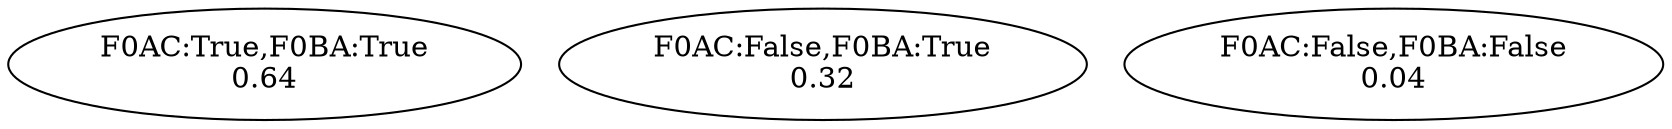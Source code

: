 graph "./Output/Simulators_output #3" {
	"F0AC:True,F0BA:True" [label="F0AC:True,F0BA:True
0.64"]
	"F0AC:False,F0BA:True" [label="F0AC:False,F0BA:True
0.32"]
	"F0AC:False,F0BA:False" [label="F0AC:False,F0BA:False
0.04"]
}
